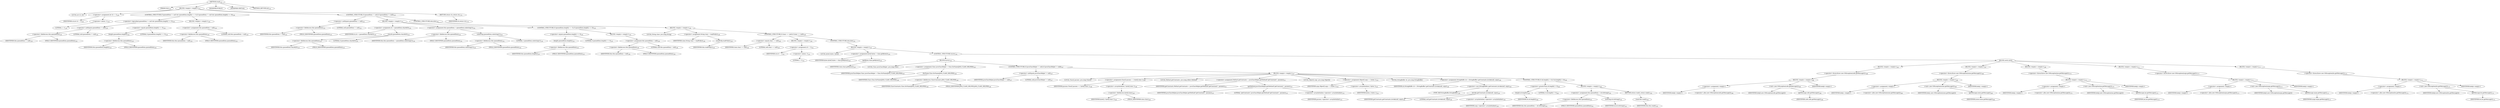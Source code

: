 digraph "read" {  
"45" [label = <(METHOD,read)<SUB>124</SUB>> ]
"8" [label = <(PARAM,this)<SUB>124</SUB>> ]
"46" [label = <(BLOCK,&lt;empty&gt;,&lt;empty&gt;)<SUB>124</SUB>> ]
"47" [label = <(LOCAL,int ch: int)> ]
"48" [label = <(&lt;operator&gt;.assignment,int ch = -1)<SUB>126</SUB>> ]
"49" [label = <(IDENTIFIER,ch,int ch = -1)<SUB>126</SUB>> ]
"50" [label = <(&lt;operator&gt;.minus,-1)<SUB>126</SUB>> ]
"51" [label = <(LITERAL,1,-1)<SUB>126</SUB>> ]
"52" [label = <(CONTROL_STRUCTURE,if (queuedData != null &amp;&amp; queuedData.length() == 0),if (queuedData != null &amp;&amp; queuedData.length() == 0))<SUB>128</SUB>> ]
"53" [label = <(&lt;operator&gt;.logicalAnd,queuedData != null &amp;&amp; queuedData.length() == 0)<SUB>128</SUB>> ]
"54" [label = <(&lt;operator&gt;.notEquals,queuedData != null)<SUB>128</SUB>> ]
"55" [label = <(&lt;operator&gt;.fieldAccess,this.queuedData)<SUB>128</SUB>> ]
"56" [label = <(IDENTIFIER,this,queuedData != null)<SUB>128</SUB>> ]
"57" [label = <(FIELD_IDENTIFIER,queuedData,queuedData)<SUB>128</SUB>> ]
"58" [label = <(LITERAL,null,queuedData != null)<SUB>128</SUB>> ]
"59" [label = <(&lt;operator&gt;.equals,queuedData.length() == 0)<SUB>128</SUB>> ]
"60" [label = <(length,queuedData.length())<SUB>128</SUB>> ]
"61" [label = <(&lt;operator&gt;.fieldAccess,this.queuedData)<SUB>128</SUB>> ]
"62" [label = <(IDENTIFIER,this,queuedData.length())<SUB>128</SUB>> ]
"63" [label = <(FIELD_IDENTIFIER,queuedData,queuedData)<SUB>128</SUB>> ]
"64" [label = <(LITERAL,0,queuedData.length() == 0)<SUB>128</SUB>> ]
"65" [label = <(BLOCK,&lt;empty&gt;,&lt;empty&gt;)<SUB>128</SUB>> ]
"66" [label = <(&lt;operator&gt;.assignment,this.queuedData = null)<SUB>129</SUB>> ]
"67" [label = <(&lt;operator&gt;.fieldAccess,this.queuedData)<SUB>129</SUB>> ]
"68" [label = <(IDENTIFIER,this,this.queuedData = null)<SUB>129</SUB>> ]
"69" [label = <(FIELD_IDENTIFIER,queuedData,queuedData)<SUB>129</SUB>> ]
"70" [label = <(LITERAL,null,this.queuedData = null)<SUB>129</SUB>> ]
"71" [label = <(CONTROL_STRUCTURE,if (queuedData != null),if (queuedData != null))<SUB>132</SUB>> ]
"72" [label = <(&lt;operator&gt;.notEquals,queuedData != null)<SUB>132</SUB>> ]
"73" [label = <(&lt;operator&gt;.fieldAccess,this.queuedData)<SUB>132</SUB>> ]
"74" [label = <(IDENTIFIER,this,queuedData != null)<SUB>132</SUB>> ]
"75" [label = <(FIELD_IDENTIFIER,queuedData,queuedData)<SUB>132</SUB>> ]
"76" [label = <(LITERAL,null,queuedData != null)<SUB>132</SUB>> ]
"77" [label = <(BLOCK,&lt;empty&gt;,&lt;empty&gt;)<SUB>132</SUB>> ]
"78" [label = <(&lt;operator&gt;.assignment,ch = queuedData.charAt(0))<SUB>133</SUB>> ]
"79" [label = <(IDENTIFIER,ch,ch = queuedData.charAt(0))<SUB>133</SUB>> ]
"80" [label = <(charAt,queuedData.charAt(0))<SUB>133</SUB>> ]
"81" [label = <(&lt;operator&gt;.fieldAccess,this.queuedData)<SUB>133</SUB>> ]
"82" [label = <(IDENTIFIER,this,queuedData.charAt(0))<SUB>133</SUB>> ]
"83" [label = <(FIELD_IDENTIFIER,queuedData,queuedData)<SUB>133</SUB>> ]
"84" [label = <(LITERAL,0,queuedData.charAt(0))<SUB>133</SUB>> ]
"85" [label = <(&lt;operator&gt;.assignment,this.queuedData = queuedData.substring(1))<SUB>134</SUB>> ]
"86" [label = <(&lt;operator&gt;.fieldAccess,this.queuedData)<SUB>134</SUB>> ]
"87" [label = <(IDENTIFIER,this,this.queuedData = queuedData.substring(1))<SUB>134</SUB>> ]
"88" [label = <(FIELD_IDENTIFIER,queuedData,queuedData)<SUB>134</SUB>> ]
"89" [label = <(substring,queuedData.substring(1))<SUB>134</SUB>> ]
"90" [label = <(&lt;operator&gt;.fieldAccess,this.queuedData)<SUB>134</SUB>> ]
"91" [label = <(IDENTIFIER,this,queuedData.substring(1))<SUB>134</SUB>> ]
"92" [label = <(FIELD_IDENTIFIER,queuedData,queuedData)<SUB>134</SUB>> ]
"93" [label = <(LITERAL,1,queuedData.substring(1))<SUB>134</SUB>> ]
"94" [label = <(CONTROL_STRUCTURE,if (queuedData.length() == 0),if (queuedData.length() == 0))<SUB>135</SUB>> ]
"95" [label = <(&lt;operator&gt;.equals,queuedData.length() == 0)<SUB>135</SUB>> ]
"96" [label = <(length,queuedData.length())<SUB>135</SUB>> ]
"97" [label = <(&lt;operator&gt;.fieldAccess,this.queuedData)<SUB>135</SUB>> ]
"98" [label = <(IDENTIFIER,this,queuedData.length())<SUB>135</SUB>> ]
"99" [label = <(FIELD_IDENTIFIER,queuedData,queuedData)<SUB>135</SUB>> ]
"100" [label = <(LITERAL,0,queuedData.length() == 0)<SUB>135</SUB>> ]
"101" [label = <(BLOCK,&lt;empty&gt;,&lt;empty&gt;)<SUB>135</SUB>> ]
"102" [label = <(&lt;operator&gt;.assignment,this.queuedData = null)<SUB>136</SUB>> ]
"103" [label = <(&lt;operator&gt;.fieldAccess,this.queuedData)<SUB>136</SUB>> ]
"104" [label = <(IDENTIFIER,this,this.queuedData = null)<SUB>136</SUB>> ]
"105" [label = <(FIELD_IDENTIFIER,queuedData,queuedData)<SUB>136</SUB>> ]
"106" [label = <(LITERAL,null,this.queuedData = null)<SUB>136</SUB>> ]
"107" [label = <(CONTROL_STRUCTURE,else,else)<SUB>138</SUB>> ]
"108" [label = <(BLOCK,&lt;empty&gt;,&lt;empty&gt;)<SUB>138</SUB>> ]
"109" [label = <(LOCAL,String clazz: java.lang.String)> ]
"110" [label = <(&lt;operator&gt;.assignment,String clazz = readFully())<SUB>139</SUB>> ]
"111" [label = <(IDENTIFIER,clazz,String clazz = readFully())<SUB>139</SUB>> ]
"112" [label = <(readFully,readFully())<SUB>139</SUB>> ]
"7" [label = <(IDENTIFIER,this,readFully())<SUB>139</SUB>> ]
"113" [label = <(CONTROL_STRUCTURE,if (clazz == null),if (clazz == null))<SUB>140</SUB>> ]
"114" [label = <(&lt;operator&gt;.equals,clazz == null)<SUB>140</SUB>> ]
"115" [label = <(IDENTIFIER,clazz,clazz == null)<SUB>140</SUB>> ]
"116" [label = <(LITERAL,null,clazz == null)<SUB>140</SUB>> ]
"117" [label = <(BLOCK,&lt;empty&gt;,&lt;empty&gt;)<SUB>140</SUB>> ]
"118" [label = <(&lt;operator&gt;.assignment,ch = -1)<SUB>141</SUB>> ]
"119" [label = <(IDENTIFIER,ch,ch = -1)<SUB>141</SUB>> ]
"120" [label = <(&lt;operator&gt;.minus,-1)<SUB>141</SUB>> ]
"121" [label = <(LITERAL,1,-1)<SUB>141</SUB>> ]
"122" [label = <(CONTROL_STRUCTURE,else,else)<SUB>142</SUB>> ]
"123" [label = <(BLOCK,&lt;empty&gt;,&lt;empty&gt;)<SUB>142</SUB>> ]
"124" [label = <(LOCAL,byte[] bytes: byte[])> ]
"125" [label = <(&lt;operator&gt;.assignment,byte[] bytes = clazz.getBytes())<SUB>143</SUB>> ]
"126" [label = <(IDENTIFIER,bytes,byte[] bytes = clazz.getBytes())<SUB>143</SUB>> ]
"127" [label = <(getBytes,clazz.getBytes())<SUB>143</SUB>> ]
"128" [label = <(IDENTIFIER,clazz,clazz.getBytes())<SUB>143</SUB>> ]
"129" [label = <(CONTROL_STRUCTURE,try,try)<SUB>144</SUB>> ]
"130" [label = <(BLOCK,try,try)<SUB>144</SUB>> ]
"131" [label = <(LOCAL,Class javaClassHelper: java.lang.Class)> ]
"132" [label = <(&lt;operator&gt;.assignment,Class javaClassHelper = Class.forName(JAVA_CLASS_HELPER))<SUB>145</SUB>> ]
"133" [label = <(IDENTIFIER,javaClassHelper,Class javaClassHelper = Class.forName(JAVA_CLASS_HELPER))<SUB>145</SUB>> ]
"134" [label = <(forName,Class.forName(JAVA_CLASS_HELPER))<SUB>146</SUB>> ]
"135" [label = <(IDENTIFIER,Class,Class.forName(JAVA_CLASS_HELPER))<SUB>146</SUB>> ]
"136" [label = <(&lt;operator&gt;.fieldAccess,ClassConstants.JAVA_CLASS_HELPER)<SUB>146</SUB>> ]
"137" [label = <(IDENTIFIER,ClassConstants,Class.forName(JAVA_CLASS_HELPER))<SUB>146</SUB>> ]
"138" [label = <(FIELD_IDENTIFIER,JAVA_CLASS_HELPER,JAVA_CLASS_HELPER)<SUB>146</SUB>> ]
"139" [label = <(CONTROL_STRUCTURE,if (javaClassHelper != null),if (javaClassHelper != null))<SUB>147</SUB>> ]
"140" [label = <(&lt;operator&gt;.notEquals,javaClassHelper != null)<SUB>147</SUB>> ]
"141" [label = <(IDENTIFIER,javaClassHelper,javaClassHelper != null)<SUB>147</SUB>> ]
"142" [label = <(LITERAL,null,javaClassHelper != null)<SUB>147</SUB>> ]
"143" [label = <(BLOCK,&lt;empty&gt;,&lt;empty&gt;)<SUB>147</SUB>> ]
"144" [label = <(LOCAL,Class[] params: java.lang.Class[])> ]
"145" [label = <(&lt;operator&gt;.assignment,Class[] params = { byte[].class })<SUB>148</SUB>> ]
"146" [label = <(IDENTIFIER,params,Class[] params = { byte[].class })<SUB>148</SUB>> ]
"147" [label = <(&lt;operator&gt;.arrayInitializer,{ byte[].class })<SUB>148</SUB>> ]
"148" [label = <(&lt;operator&gt;.fieldAccess,byte[].class)<SUB>149</SUB>> ]
"149" [label = <(IDENTIFIER,byte[],{ byte[].class })<SUB>149</SUB>> ]
"150" [label = <(FIELD_IDENTIFIER,class,class)<SUB>149</SUB>> ]
"151" [label = <(LOCAL,Method getConstants: java.lang.reflect.Method)> ]
"152" [label = <(&lt;operator&gt;.assignment,Method getConstants = javaClassHelper.getMethod(&quot;getConstants&quot;, params))<SUB>151</SUB>> ]
"153" [label = <(IDENTIFIER,getConstants,Method getConstants = javaClassHelper.getMethod(&quot;getConstants&quot;, params))<SUB>151</SUB>> ]
"154" [label = <(getMethod,javaClassHelper.getMethod(&quot;getConstants&quot;, params))<SUB>152</SUB>> ]
"155" [label = <(IDENTIFIER,javaClassHelper,javaClassHelper.getMethod(&quot;getConstants&quot;, params))<SUB>152</SUB>> ]
"156" [label = <(LITERAL,&quot;getConstants&quot;,javaClassHelper.getMethod(&quot;getConstants&quot;, params))<SUB>152</SUB>> ]
"157" [label = <(&lt;operator&gt;.arrayInitializer,&lt;operator&gt;.arrayInitializer)<SUB>152</SUB>> ]
"158" [label = <(IDENTIFIER,params,&lt;operator&gt;.arrayInitializer)<SUB>152</SUB>> ]
"159" [label = <(LOCAL,Object[] args: java.lang.Object[])> ]
"160" [label = <(&lt;operator&gt;.assignment,Object[] args = { bytes })<SUB>153</SUB>> ]
"161" [label = <(IDENTIFIER,args,Object[] args = { bytes })<SUB>153</SUB>> ]
"162" [label = <(&lt;operator&gt;.arrayInitializer,{ bytes })<SUB>153</SUB>> ]
"163" [label = <(IDENTIFIER,bytes,{ bytes })<SUB>154</SUB>> ]
"164" [label = <(LOCAL,StringBuffer sb: java.lang.StringBuffer)> ]
"165" [label = <(&lt;operator&gt;.assignment,StringBuffer sb = (StringBuffer) getConstants.invoke(null, args))<SUB>158</SUB>> ]
"166" [label = <(IDENTIFIER,sb,StringBuffer sb = (StringBuffer) getConstants.invoke(null, args))<SUB>158</SUB>> ]
"167" [label = <(&lt;operator&gt;.cast,(StringBuffer) getConstants.invoke(null, args))<SUB>158</SUB>> ]
"168" [label = <(TYPE_REF,StringBuffer,StringBuffer)<SUB>158</SUB>> ]
"169" [label = <(invoke,getConstants.invoke(null, args))<SUB>159</SUB>> ]
"170" [label = <(IDENTIFIER,getConstants,getConstants.invoke(null, args))<SUB>159</SUB>> ]
"171" [label = <(LITERAL,null,getConstants.invoke(null, args))<SUB>159</SUB>> ]
"172" [label = <(&lt;operator&gt;.arrayInitializer,&lt;operator&gt;.arrayInitializer)<SUB>159</SUB>> ]
"173" [label = <(IDENTIFIER,args,&lt;operator&gt;.arrayInitializer)<SUB>159</SUB>> ]
"174" [label = <(CONTROL_STRUCTURE,if (sb.length() &gt; 0),if (sb.length() &gt; 0))<SUB>160</SUB>> ]
"175" [label = <(&lt;operator&gt;.greaterThan,sb.length() &gt; 0)<SUB>160</SUB>> ]
"176" [label = <(length,sb.length())<SUB>160</SUB>> ]
"177" [label = <(IDENTIFIER,sb,sb.length())<SUB>160</SUB>> ]
"178" [label = <(LITERAL,0,sb.length() &gt; 0)<SUB>160</SUB>> ]
"179" [label = <(BLOCK,&lt;empty&gt;,&lt;empty&gt;)<SUB>160</SUB>> ]
"180" [label = <(&lt;operator&gt;.assignment,this.queuedData = sb.toString())<SUB>161</SUB>> ]
"181" [label = <(&lt;operator&gt;.fieldAccess,this.queuedData)<SUB>161</SUB>> ]
"182" [label = <(IDENTIFIER,this,this.queuedData = sb.toString())<SUB>161</SUB>> ]
"183" [label = <(FIELD_IDENTIFIER,queuedData,queuedData)<SUB>161</SUB>> ]
"184" [label = <(toString,sb.toString())<SUB>161</SUB>> ]
"185" [label = <(IDENTIFIER,sb,sb.toString())<SUB>161</SUB>> ]
"186" [label = <(RETURN,return read();,return read();)<SUB>162</SUB>> ]
"187" [label = <(read,this.read())<SUB>162</SUB>> ]
"9" [label = <(IDENTIFIER,this,this.read())<SUB>162</SUB>> ]
"188" [label = <(BLOCK,catch,catch)> ]
"189" [label = <(BLOCK,&lt;empty&gt;,&lt;empty&gt;)<SUB>165</SUB>> ]
"190" [label = <(&lt;operator&gt;.throw,throw new IOException(cnfe.getMessage());)<SUB>166</SUB>> ]
"191" [label = <(BLOCK,&lt;empty&gt;,&lt;empty&gt;)<SUB>166</SUB>> ]
"192" [label = <(&lt;operator&gt;.assignment,&lt;empty&gt;)> ]
"193" [label = <(IDENTIFIER,$obj0,&lt;empty&gt;)> ]
"194" [label = <(&lt;operator&gt;.alloc,new IOException(cnfe.getMessage()))<SUB>166</SUB>> ]
"195" [label = <(&lt;init&gt;,new IOException(cnfe.getMessage()))<SUB>166</SUB>> ]
"196" [label = <(IDENTIFIER,$obj0,new IOException(cnfe.getMessage()))> ]
"197" [label = <(getMessage,cnfe.getMessage())<SUB>166</SUB>> ]
"198" [label = <(IDENTIFIER,cnfe,cnfe.getMessage())<SUB>166</SUB>> ]
"199" [label = <(IDENTIFIER,$obj0,&lt;empty&gt;)> ]
"200" [label = <(BLOCK,&lt;empty&gt;,&lt;empty&gt;)<SUB>167</SUB>> ]
"201" [label = <(&lt;operator&gt;.throw,throw new IOException(nsme.getMessage());)<SUB>168</SUB>> ]
"202" [label = <(BLOCK,&lt;empty&gt;,&lt;empty&gt;)<SUB>168</SUB>> ]
"203" [label = <(&lt;operator&gt;.assignment,&lt;empty&gt;)> ]
"204" [label = <(IDENTIFIER,$obj1,&lt;empty&gt;)> ]
"205" [label = <(&lt;operator&gt;.alloc,new IOException(nsme.getMessage()))<SUB>168</SUB>> ]
"206" [label = <(&lt;init&gt;,new IOException(nsme.getMessage()))<SUB>168</SUB>> ]
"207" [label = <(IDENTIFIER,$obj1,new IOException(nsme.getMessage()))> ]
"208" [label = <(getMessage,nsme.getMessage())<SUB>168</SUB>> ]
"209" [label = <(IDENTIFIER,nsme,nsme.getMessage())<SUB>168</SUB>> ]
"210" [label = <(IDENTIFIER,$obj1,&lt;empty&gt;)> ]
"211" [label = <(BLOCK,&lt;empty&gt;,&lt;empty&gt;)<SUB>169</SUB>> ]
"212" [label = <(&lt;operator&gt;.throw,throw new IOException(iae.getMessage());)<SUB>170</SUB>> ]
"213" [label = <(BLOCK,&lt;empty&gt;,&lt;empty&gt;)<SUB>170</SUB>> ]
"214" [label = <(&lt;operator&gt;.assignment,&lt;empty&gt;)> ]
"215" [label = <(IDENTIFIER,$obj2,&lt;empty&gt;)> ]
"216" [label = <(&lt;operator&gt;.alloc,new IOException(iae.getMessage()))<SUB>170</SUB>> ]
"217" [label = <(&lt;init&gt;,new IOException(iae.getMessage()))<SUB>170</SUB>> ]
"218" [label = <(IDENTIFIER,$obj2,new IOException(iae.getMessage()))> ]
"219" [label = <(getMessage,iae.getMessage())<SUB>170</SUB>> ]
"220" [label = <(IDENTIFIER,iae,iae.getMessage())<SUB>170</SUB>> ]
"221" [label = <(IDENTIFIER,$obj2,&lt;empty&gt;)> ]
"222" [label = <(BLOCK,&lt;empty&gt;,&lt;empty&gt;)<SUB>171</SUB>> ]
"223" [label = <(&lt;operator&gt;.throw,throw new IOException(iarge.getMessage());)<SUB>172</SUB>> ]
"224" [label = <(BLOCK,&lt;empty&gt;,&lt;empty&gt;)<SUB>172</SUB>> ]
"225" [label = <(&lt;operator&gt;.assignment,&lt;empty&gt;)> ]
"226" [label = <(IDENTIFIER,$obj3,&lt;empty&gt;)> ]
"227" [label = <(&lt;operator&gt;.alloc,new IOException(iarge.getMessage()))<SUB>172</SUB>> ]
"228" [label = <(&lt;init&gt;,new IOException(iarge.getMessage()))<SUB>172</SUB>> ]
"229" [label = <(IDENTIFIER,$obj3,new IOException(iarge.getMessage()))> ]
"230" [label = <(getMessage,iarge.getMessage())<SUB>172</SUB>> ]
"231" [label = <(IDENTIFIER,iarge,iarge.getMessage())<SUB>172</SUB>> ]
"232" [label = <(IDENTIFIER,$obj3,&lt;empty&gt;)> ]
"233" [label = <(BLOCK,&lt;empty&gt;,&lt;empty&gt;)<SUB>173</SUB>> ]
"234" [label = <(&lt;operator&gt;.throw,throw new IOException(ite.getMessage());)<SUB>174</SUB>> ]
"235" [label = <(BLOCK,&lt;empty&gt;,&lt;empty&gt;)<SUB>174</SUB>> ]
"236" [label = <(&lt;operator&gt;.assignment,&lt;empty&gt;)> ]
"237" [label = <(IDENTIFIER,$obj4,&lt;empty&gt;)> ]
"238" [label = <(&lt;operator&gt;.alloc,new IOException(ite.getMessage()))<SUB>174</SUB>> ]
"239" [label = <(&lt;init&gt;,new IOException(ite.getMessage()))<SUB>174</SUB>> ]
"240" [label = <(IDENTIFIER,$obj4,new IOException(ite.getMessage()))> ]
"241" [label = <(getMessage,ite.getMessage())<SUB>174</SUB>> ]
"242" [label = <(IDENTIFIER,ite,ite.getMessage())<SUB>174</SUB>> ]
"243" [label = <(IDENTIFIER,$obj4,&lt;empty&gt;)> ]
"244" [label = <(RETURN,return ch;,return ch;)<SUB>178</SUB>> ]
"245" [label = <(IDENTIFIER,ch,return ch;)<SUB>178</SUB>> ]
"246" [label = <(MODIFIER,PUBLIC)> ]
"247" [label = <(MODIFIER,VIRTUAL)> ]
"248" [label = <(METHOD_RETURN,int)<SUB>124</SUB>> ]
  "45" -> "8" 
  "45" -> "46" 
  "45" -> "246" 
  "45" -> "247" 
  "45" -> "248" 
  "46" -> "47" 
  "46" -> "48" 
  "46" -> "52" 
  "46" -> "71" 
  "46" -> "244" 
  "48" -> "49" 
  "48" -> "50" 
  "50" -> "51" 
  "52" -> "53" 
  "52" -> "65" 
  "53" -> "54" 
  "53" -> "59" 
  "54" -> "55" 
  "54" -> "58" 
  "55" -> "56" 
  "55" -> "57" 
  "59" -> "60" 
  "59" -> "64" 
  "60" -> "61" 
  "61" -> "62" 
  "61" -> "63" 
  "65" -> "66" 
  "66" -> "67" 
  "66" -> "70" 
  "67" -> "68" 
  "67" -> "69" 
  "71" -> "72" 
  "71" -> "77" 
  "71" -> "107" 
  "72" -> "73" 
  "72" -> "76" 
  "73" -> "74" 
  "73" -> "75" 
  "77" -> "78" 
  "77" -> "85" 
  "77" -> "94" 
  "78" -> "79" 
  "78" -> "80" 
  "80" -> "81" 
  "80" -> "84" 
  "81" -> "82" 
  "81" -> "83" 
  "85" -> "86" 
  "85" -> "89" 
  "86" -> "87" 
  "86" -> "88" 
  "89" -> "90" 
  "89" -> "93" 
  "90" -> "91" 
  "90" -> "92" 
  "94" -> "95" 
  "94" -> "101" 
  "95" -> "96" 
  "95" -> "100" 
  "96" -> "97" 
  "97" -> "98" 
  "97" -> "99" 
  "101" -> "102" 
  "102" -> "103" 
  "102" -> "106" 
  "103" -> "104" 
  "103" -> "105" 
  "107" -> "108" 
  "108" -> "109" 
  "108" -> "110" 
  "108" -> "113" 
  "110" -> "111" 
  "110" -> "112" 
  "112" -> "7" 
  "113" -> "114" 
  "113" -> "117" 
  "113" -> "122" 
  "114" -> "115" 
  "114" -> "116" 
  "117" -> "118" 
  "118" -> "119" 
  "118" -> "120" 
  "120" -> "121" 
  "122" -> "123" 
  "123" -> "124" 
  "123" -> "125" 
  "123" -> "129" 
  "125" -> "126" 
  "125" -> "127" 
  "127" -> "128" 
  "129" -> "130" 
  "129" -> "188" 
  "130" -> "131" 
  "130" -> "132" 
  "130" -> "139" 
  "132" -> "133" 
  "132" -> "134" 
  "134" -> "135" 
  "134" -> "136" 
  "136" -> "137" 
  "136" -> "138" 
  "139" -> "140" 
  "139" -> "143" 
  "140" -> "141" 
  "140" -> "142" 
  "143" -> "144" 
  "143" -> "145" 
  "143" -> "151" 
  "143" -> "152" 
  "143" -> "159" 
  "143" -> "160" 
  "143" -> "164" 
  "143" -> "165" 
  "143" -> "174" 
  "145" -> "146" 
  "145" -> "147" 
  "147" -> "148" 
  "148" -> "149" 
  "148" -> "150" 
  "152" -> "153" 
  "152" -> "154" 
  "154" -> "155" 
  "154" -> "156" 
  "154" -> "157" 
  "157" -> "158" 
  "160" -> "161" 
  "160" -> "162" 
  "162" -> "163" 
  "165" -> "166" 
  "165" -> "167" 
  "167" -> "168" 
  "167" -> "169" 
  "169" -> "170" 
  "169" -> "171" 
  "169" -> "172" 
  "172" -> "173" 
  "174" -> "175" 
  "174" -> "179" 
  "175" -> "176" 
  "175" -> "178" 
  "176" -> "177" 
  "179" -> "180" 
  "179" -> "186" 
  "180" -> "181" 
  "180" -> "184" 
  "181" -> "182" 
  "181" -> "183" 
  "184" -> "185" 
  "186" -> "187" 
  "187" -> "9" 
  "188" -> "189" 
  "188" -> "200" 
  "188" -> "211" 
  "188" -> "222" 
  "188" -> "233" 
  "189" -> "190" 
  "190" -> "191" 
  "191" -> "192" 
  "191" -> "195" 
  "191" -> "199" 
  "192" -> "193" 
  "192" -> "194" 
  "195" -> "196" 
  "195" -> "197" 
  "197" -> "198" 
  "200" -> "201" 
  "201" -> "202" 
  "202" -> "203" 
  "202" -> "206" 
  "202" -> "210" 
  "203" -> "204" 
  "203" -> "205" 
  "206" -> "207" 
  "206" -> "208" 
  "208" -> "209" 
  "211" -> "212" 
  "212" -> "213" 
  "213" -> "214" 
  "213" -> "217" 
  "213" -> "221" 
  "214" -> "215" 
  "214" -> "216" 
  "217" -> "218" 
  "217" -> "219" 
  "219" -> "220" 
  "222" -> "223" 
  "223" -> "224" 
  "224" -> "225" 
  "224" -> "228" 
  "224" -> "232" 
  "225" -> "226" 
  "225" -> "227" 
  "228" -> "229" 
  "228" -> "230" 
  "230" -> "231" 
  "233" -> "234" 
  "234" -> "235" 
  "235" -> "236" 
  "235" -> "239" 
  "235" -> "243" 
  "236" -> "237" 
  "236" -> "238" 
  "239" -> "240" 
  "239" -> "241" 
  "241" -> "242" 
  "244" -> "245" 
}
